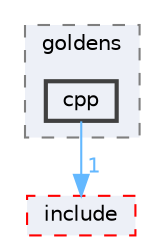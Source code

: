 digraph "flatbuffers/goldens/cpp"
{
 // LATEX_PDF_SIZE
  bgcolor="transparent";
  edge [fontname=Helvetica,fontsize=10,labelfontname=Helvetica,labelfontsize=10];
  node [fontname=Helvetica,fontsize=10,shape=box,height=0.2,width=0.4];
  compound=true
  subgraph clusterdir_5f6317b9f664bc8c93949d780da8f012 {
    graph [ bgcolor="#edf0f7", pencolor="grey50", label="goldens", fontname=Helvetica,fontsize=10 style="filled,dashed", URL="dir_5f6317b9f664bc8c93949d780da8f012.html",tooltip=""]
  dir_9d4900d78692101c474058d67f2f32ea [label="cpp", fillcolor="#edf0f7", color="grey25", style="filled,bold", URL="dir_9d4900d78692101c474058d67f2f32ea.html",tooltip=""];
  }
  dir_1070400e4fc31576c7133789377210a4 [label="include", fillcolor="#edf0f7", color="red", style="filled,dashed", URL="dir_1070400e4fc31576c7133789377210a4.html",tooltip=""];
  dir_9d4900d78692101c474058d67f2f32ea->dir_1070400e4fc31576c7133789377210a4 [headlabel="1", labeldistance=1.5 headhref="dir_000034_000117.html" href="dir_000034_000117.html" color="steelblue1" fontcolor="steelblue1"];
}
